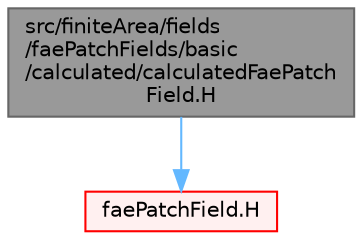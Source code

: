 digraph "src/finiteArea/fields/faePatchFields/basic/calculated/calculatedFaePatchField.H"
{
 // LATEX_PDF_SIZE
  bgcolor="transparent";
  edge [fontname=Helvetica,fontsize=10,labelfontname=Helvetica,labelfontsize=10];
  node [fontname=Helvetica,fontsize=10,shape=box,height=0.2,width=0.4];
  Node1 [id="Node000001",label="src/finiteArea/fields\l/faePatchFields/basic\l/calculated/calculatedFaePatch\lField.H",height=0.2,width=0.4,color="gray40", fillcolor="grey60", style="filled", fontcolor="black",tooltip=" "];
  Node1 -> Node2 [id="edge1_Node000001_Node000002",color="steelblue1",style="solid",tooltip=" "];
  Node2 [id="Node000002",label="faePatchField.H",height=0.2,width=0.4,color="red", fillcolor="#FFF0F0", style="filled",URL="$faePatchField_8H.html",tooltip=" "];
}
